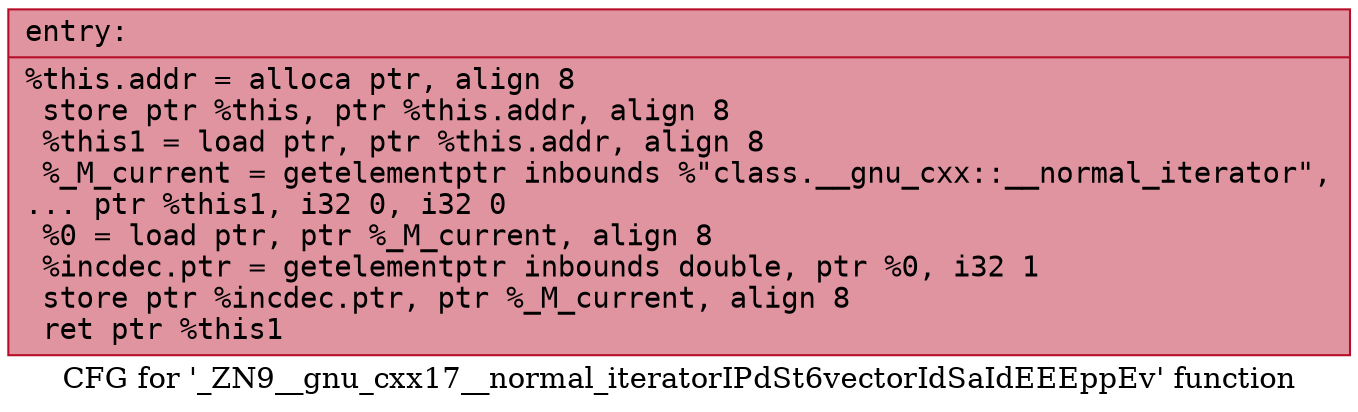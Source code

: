 digraph "CFG for '_ZN9__gnu_cxx17__normal_iteratorIPdSt6vectorIdSaIdEEEppEv' function" {
	label="CFG for '_ZN9__gnu_cxx17__normal_iteratorIPdSt6vectorIdSaIdEEEppEv' function";

	Node0x556bfeaef440 [shape=record,color="#b70d28ff", style=filled, fillcolor="#b70d2870" fontname="Courier",label="{entry:\l|  %this.addr = alloca ptr, align 8\l  store ptr %this, ptr %this.addr, align 8\l  %this1 = load ptr, ptr %this.addr, align 8\l  %_M_current = getelementptr inbounds %\"class.__gnu_cxx::__normal_iterator\",\l... ptr %this1, i32 0, i32 0\l  %0 = load ptr, ptr %_M_current, align 8\l  %incdec.ptr = getelementptr inbounds double, ptr %0, i32 1\l  store ptr %incdec.ptr, ptr %_M_current, align 8\l  ret ptr %this1\l}"];
}
